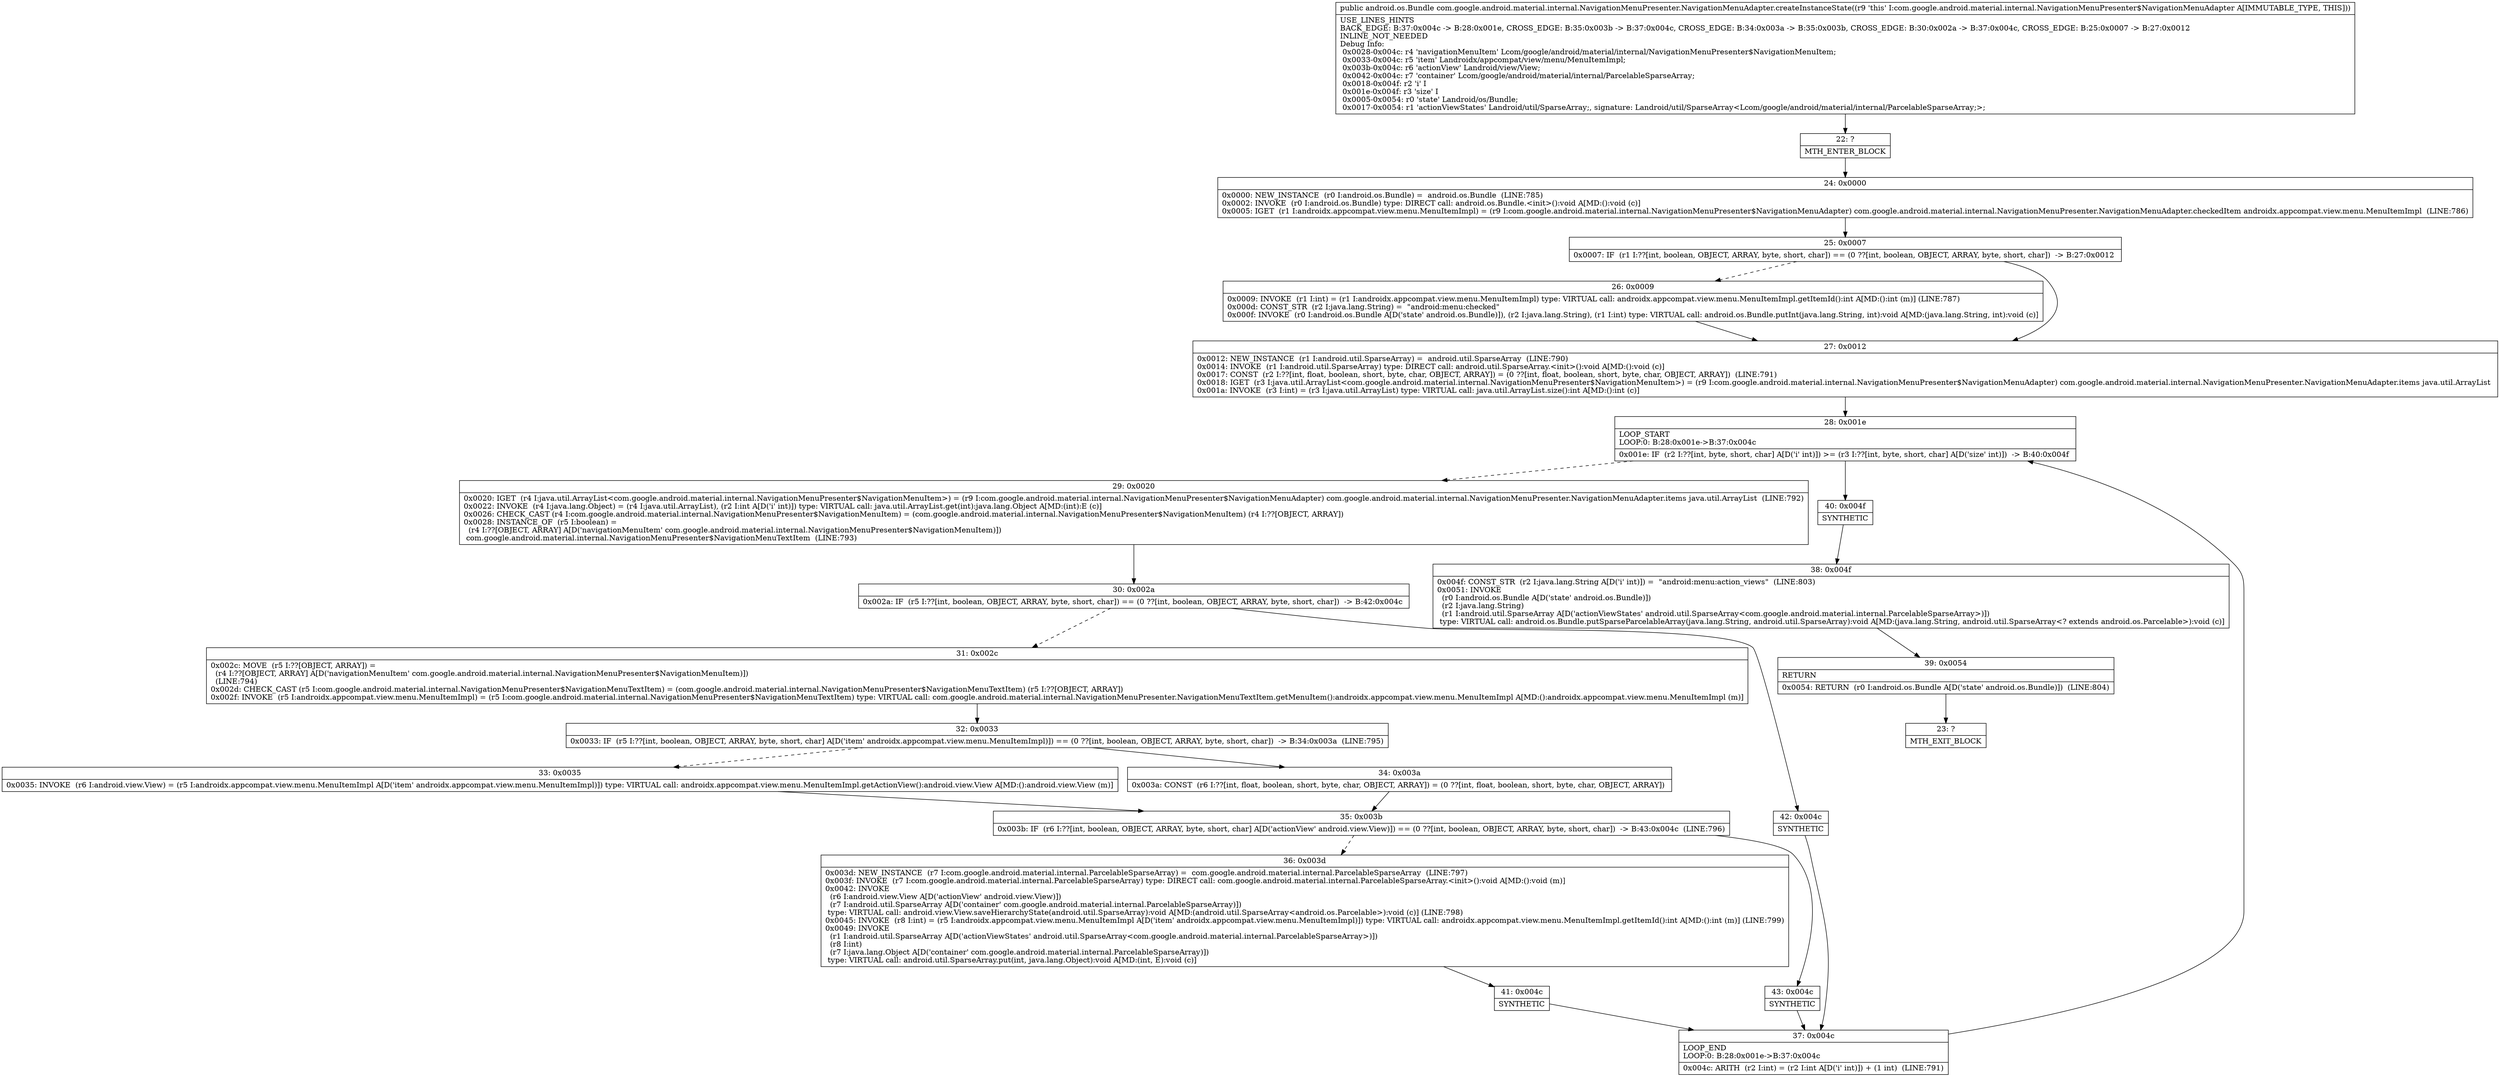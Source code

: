 digraph "CFG forcom.google.android.material.internal.NavigationMenuPresenter.NavigationMenuAdapter.createInstanceState()Landroid\/os\/Bundle;" {
Node_22 [shape=record,label="{22\:\ ?|MTH_ENTER_BLOCK\l}"];
Node_24 [shape=record,label="{24\:\ 0x0000|0x0000: NEW_INSTANCE  (r0 I:android.os.Bundle) =  android.os.Bundle  (LINE:785)\l0x0002: INVOKE  (r0 I:android.os.Bundle) type: DIRECT call: android.os.Bundle.\<init\>():void A[MD:():void (c)]\l0x0005: IGET  (r1 I:androidx.appcompat.view.menu.MenuItemImpl) = (r9 I:com.google.android.material.internal.NavigationMenuPresenter$NavigationMenuAdapter) com.google.android.material.internal.NavigationMenuPresenter.NavigationMenuAdapter.checkedItem androidx.appcompat.view.menu.MenuItemImpl  (LINE:786)\l}"];
Node_25 [shape=record,label="{25\:\ 0x0007|0x0007: IF  (r1 I:??[int, boolean, OBJECT, ARRAY, byte, short, char]) == (0 ??[int, boolean, OBJECT, ARRAY, byte, short, char])  \-\> B:27:0x0012 \l}"];
Node_26 [shape=record,label="{26\:\ 0x0009|0x0009: INVOKE  (r1 I:int) = (r1 I:androidx.appcompat.view.menu.MenuItemImpl) type: VIRTUAL call: androidx.appcompat.view.menu.MenuItemImpl.getItemId():int A[MD:():int (m)] (LINE:787)\l0x000d: CONST_STR  (r2 I:java.lang.String) =  \"android:menu:checked\" \l0x000f: INVOKE  (r0 I:android.os.Bundle A[D('state' android.os.Bundle)]), (r2 I:java.lang.String), (r1 I:int) type: VIRTUAL call: android.os.Bundle.putInt(java.lang.String, int):void A[MD:(java.lang.String, int):void (c)]\l}"];
Node_27 [shape=record,label="{27\:\ 0x0012|0x0012: NEW_INSTANCE  (r1 I:android.util.SparseArray) =  android.util.SparseArray  (LINE:790)\l0x0014: INVOKE  (r1 I:android.util.SparseArray) type: DIRECT call: android.util.SparseArray.\<init\>():void A[MD:():void (c)]\l0x0017: CONST  (r2 I:??[int, float, boolean, short, byte, char, OBJECT, ARRAY]) = (0 ??[int, float, boolean, short, byte, char, OBJECT, ARRAY])  (LINE:791)\l0x0018: IGET  (r3 I:java.util.ArrayList\<com.google.android.material.internal.NavigationMenuPresenter$NavigationMenuItem\>) = (r9 I:com.google.android.material.internal.NavigationMenuPresenter$NavigationMenuAdapter) com.google.android.material.internal.NavigationMenuPresenter.NavigationMenuAdapter.items java.util.ArrayList \l0x001a: INVOKE  (r3 I:int) = (r3 I:java.util.ArrayList) type: VIRTUAL call: java.util.ArrayList.size():int A[MD:():int (c)]\l}"];
Node_28 [shape=record,label="{28\:\ 0x001e|LOOP_START\lLOOP:0: B:28:0x001e\-\>B:37:0x004c\l|0x001e: IF  (r2 I:??[int, byte, short, char] A[D('i' int)]) \>= (r3 I:??[int, byte, short, char] A[D('size' int)])  \-\> B:40:0x004f \l}"];
Node_29 [shape=record,label="{29\:\ 0x0020|0x0020: IGET  (r4 I:java.util.ArrayList\<com.google.android.material.internal.NavigationMenuPresenter$NavigationMenuItem\>) = (r9 I:com.google.android.material.internal.NavigationMenuPresenter$NavigationMenuAdapter) com.google.android.material.internal.NavigationMenuPresenter.NavigationMenuAdapter.items java.util.ArrayList  (LINE:792)\l0x0022: INVOKE  (r4 I:java.lang.Object) = (r4 I:java.util.ArrayList), (r2 I:int A[D('i' int)]) type: VIRTUAL call: java.util.ArrayList.get(int):java.lang.Object A[MD:(int):E (c)]\l0x0026: CHECK_CAST (r4 I:com.google.android.material.internal.NavigationMenuPresenter$NavigationMenuItem) = (com.google.android.material.internal.NavigationMenuPresenter$NavigationMenuItem) (r4 I:??[OBJECT, ARRAY]) \l0x0028: INSTANCE_OF  (r5 I:boolean) = \l  (r4 I:??[OBJECT, ARRAY] A[D('navigationMenuItem' com.google.android.material.internal.NavigationMenuPresenter$NavigationMenuItem)])\l com.google.android.material.internal.NavigationMenuPresenter$NavigationMenuTextItem  (LINE:793)\l}"];
Node_30 [shape=record,label="{30\:\ 0x002a|0x002a: IF  (r5 I:??[int, boolean, OBJECT, ARRAY, byte, short, char]) == (0 ??[int, boolean, OBJECT, ARRAY, byte, short, char])  \-\> B:42:0x004c \l}"];
Node_31 [shape=record,label="{31\:\ 0x002c|0x002c: MOVE  (r5 I:??[OBJECT, ARRAY]) = \l  (r4 I:??[OBJECT, ARRAY] A[D('navigationMenuItem' com.google.android.material.internal.NavigationMenuPresenter$NavigationMenuItem)])\l  (LINE:794)\l0x002d: CHECK_CAST (r5 I:com.google.android.material.internal.NavigationMenuPresenter$NavigationMenuTextItem) = (com.google.android.material.internal.NavigationMenuPresenter$NavigationMenuTextItem) (r5 I:??[OBJECT, ARRAY]) \l0x002f: INVOKE  (r5 I:androidx.appcompat.view.menu.MenuItemImpl) = (r5 I:com.google.android.material.internal.NavigationMenuPresenter$NavigationMenuTextItem) type: VIRTUAL call: com.google.android.material.internal.NavigationMenuPresenter.NavigationMenuTextItem.getMenuItem():androidx.appcompat.view.menu.MenuItemImpl A[MD:():androidx.appcompat.view.menu.MenuItemImpl (m)]\l}"];
Node_32 [shape=record,label="{32\:\ 0x0033|0x0033: IF  (r5 I:??[int, boolean, OBJECT, ARRAY, byte, short, char] A[D('item' androidx.appcompat.view.menu.MenuItemImpl)]) == (0 ??[int, boolean, OBJECT, ARRAY, byte, short, char])  \-\> B:34:0x003a  (LINE:795)\l}"];
Node_33 [shape=record,label="{33\:\ 0x0035|0x0035: INVOKE  (r6 I:android.view.View) = (r5 I:androidx.appcompat.view.menu.MenuItemImpl A[D('item' androidx.appcompat.view.menu.MenuItemImpl)]) type: VIRTUAL call: androidx.appcompat.view.menu.MenuItemImpl.getActionView():android.view.View A[MD:():android.view.View (m)]\l}"];
Node_35 [shape=record,label="{35\:\ 0x003b|0x003b: IF  (r6 I:??[int, boolean, OBJECT, ARRAY, byte, short, char] A[D('actionView' android.view.View)]) == (0 ??[int, boolean, OBJECT, ARRAY, byte, short, char])  \-\> B:43:0x004c  (LINE:796)\l}"];
Node_36 [shape=record,label="{36\:\ 0x003d|0x003d: NEW_INSTANCE  (r7 I:com.google.android.material.internal.ParcelableSparseArray) =  com.google.android.material.internal.ParcelableSparseArray  (LINE:797)\l0x003f: INVOKE  (r7 I:com.google.android.material.internal.ParcelableSparseArray) type: DIRECT call: com.google.android.material.internal.ParcelableSparseArray.\<init\>():void A[MD:():void (m)]\l0x0042: INVOKE  \l  (r6 I:android.view.View A[D('actionView' android.view.View)])\l  (r7 I:android.util.SparseArray A[D('container' com.google.android.material.internal.ParcelableSparseArray)])\l type: VIRTUAL call: android.view.View.saveHierarchyState(android.util.SparseArray):void A[MD:(android.util.SparseArray\<android.os.Parcelable\>):void (c)] (LINE:798)\l0x0045: INVOKE  (r8 I:int) = (r5 I:androidx.appcompat.view.menu.MenuItemImpl A[D('item' androidx.appcompat.view.menu.MenuItemImpl)]) type: VIRTUAL call: androidx.appcompat.view.menu.MenuItemImpl.getItemId():int A[MD:():int (m)] (LINE:799)\l0x0049: INVOKE  \l  (r1 I:android.util.SparseArray A[D('actionViewStates' android.util.SparseArray\<com.google.android.material.internal.ParcelableSparseArray\>)])\l  (r8 I:int)\l  (r7 I:java.lang.Object A[D('container' com.google.android.material.internal.ParcelableSparseArray)])\l type: VIRTUAL call: android.util.SparseArray.put(int, java.lang.Object):void A[MD:(int, E):void (c)]\l}"];
Node_41 [shape=record,label="{41\:\ 0x004c|SYNTHETIC\l}"];
Node_37 [shape=record,label="{37\:\ 0x004c|LOOP_END\lLOOP:0: B:28:0x001e\-\>B:37:0x004c\l|0x004c: ARITH  (r2 I:int) = (r2 I:int A[D('i' int)]) + (1 int)  (LINE:791)\l}"];
Node_43 [shape=record,label="{43\:\ 0x004c|SYNTHETIC\l}"];
Node_34 [shape=record,label="{34\:\ 0x003a|0x003a: CONST  (r6 I:??[int, float, boolean, short, byte, char, OBJECT, ARRAY]) = (0 ??[int, float, boolean, short, byte, char, OBJECT, ARRAY]) \l}"];
Node_42 [shape=record,label="{42\:\ 0x004c|SYNTHETIC\l}"];
Node_40 [shape=record,label="{40\:\ 0x004f|SYNTHETIC\l}"];
Node_38 [shape=record,label="{38\:\ 0x004f|0x004f: CONST_STR  (r2 I:java.lang.String A[D('i' int)]) =  \"android:menu:action_views\"  (LINE:803)\l0x0051: INVOKE  \l  (r0 I:android.os.Bundle A[D('state' android.os.Bundle)])\l  (r2 I:java.lang.String)\l  (r1 I:android.util.SparseArray A[D('actionViewStates' android.util.SparseArray\<com.google.android.material.internal.ParcelableSparseArray\>)])\l type: VIRTUAL call: android.os.Bundle.putSparseParcelableArray(java.lang.String, android.util.SparseArray):void A[MD:(java.lang.String, android.util.SparseArray\<? extends android.os.Parcelable\>):void (c)]\l}"];
Node_39 [shape=record,label="{39\:\ 0x0054|RETURN\l|0x0054: RETURN  (r0 I:android.os.Bundle A[D('state' android.os.Bundle)])  (LINE:804)\l}"];
Node_23 [shape=record,label="{23\:\ ?|MTH_EXIT_BLOCK\l}"];
MethodNode[shape=record,label="{public android.os.Bundle com.google.android.material.internal.NavigationMenuPresenter.NavigationMenuAdapter.createInstanceState((r9 'this' I:com.google.android.material.internal.NavigationMenuPresenter$NavigationMenuAdapter A[IMMUTABLE_TYPE, THIS]))  | USE_LINES_HINTS\lBACK_EDGE: B:37:0x004c \-\> B:28:0x001e, CROSS_EDGE: B:35:0x003b \-\> B:37:0x004c, CROSS_EDGE: B:34:0x003a \-\> B:35:0x003b, CROSS_EDGE: B:30:0x002a \-\> B:37:0x004c, CROSS_EDGE: B:25:0x0007 \-\> B:27:0x0012\lINLINE_NOT_NEEDED\lDebug Info:\l  0x0028\-0x004c: r4 'navigationMenuItem' Lcom\/google\/android\/material\/internal\/NavigationMenuPresenter$NavigationMenuItem;\l  0x0033\-0x004c: r5 'item' Landroidx\/appcompat\/view\/menu\/MenuItemImpl;\l  0x003b\-0x004c: r6 'actionView' Landroid\/view\/View;\l  0x0042\-0x004c: r7 'container' Lcom\/google\/android\/material\/internal\/ParcelableSparseArray;\l  0x0018\-0x004f: r2 'i' I\l  0x001e\-0x004f: r3 'size' I\l  0x0005\-0x0054: r0 'state' Landroid\/os\/Bundle;\l  0x0017\-0x0054: r1 'actionViewStates' Landroid\/util\/SparseArray;, signature: Landroid\/util\/SparseArray\<Lcom\/google\/android\/material\/internal\/ParcelableSparseArray;\>;\l}"];
MethodNode -> Node_22;Node_22 -> Node_24;
Node_24 -> Node_25;
Node_25 -> Node_26[style=dashed];
Node_25 -> Node_27;
Node_26 -> Node_27;
Node_27 -> Node_28;
Node_28 -> Node_29[style=dashed];
Node_28 -> Node_40;
Node_29 -> Node_30;
Node_30 -> Node_31[style=dashed];
Node_30 -> Node_42;
Node_31 -> Node_32;
Node_32 -> Node_33[style=dashed];
Node_32 -> Node_34;
Node_33 -> Node_35;
Node_35 -> Node_36[style=dashed];
Node_35 -> Node_43;
Node_36 -> Node_41;
Node_41 -> Node_37;
Node_37 -> Node_28;
Node_43 -> Node_37;
Node_34 -> Node_35;
Node_42 -> Node_37;
Node_40 -> Node_38;
Node_38 -> Node_39;
Node_39 -> Node_23;
}

